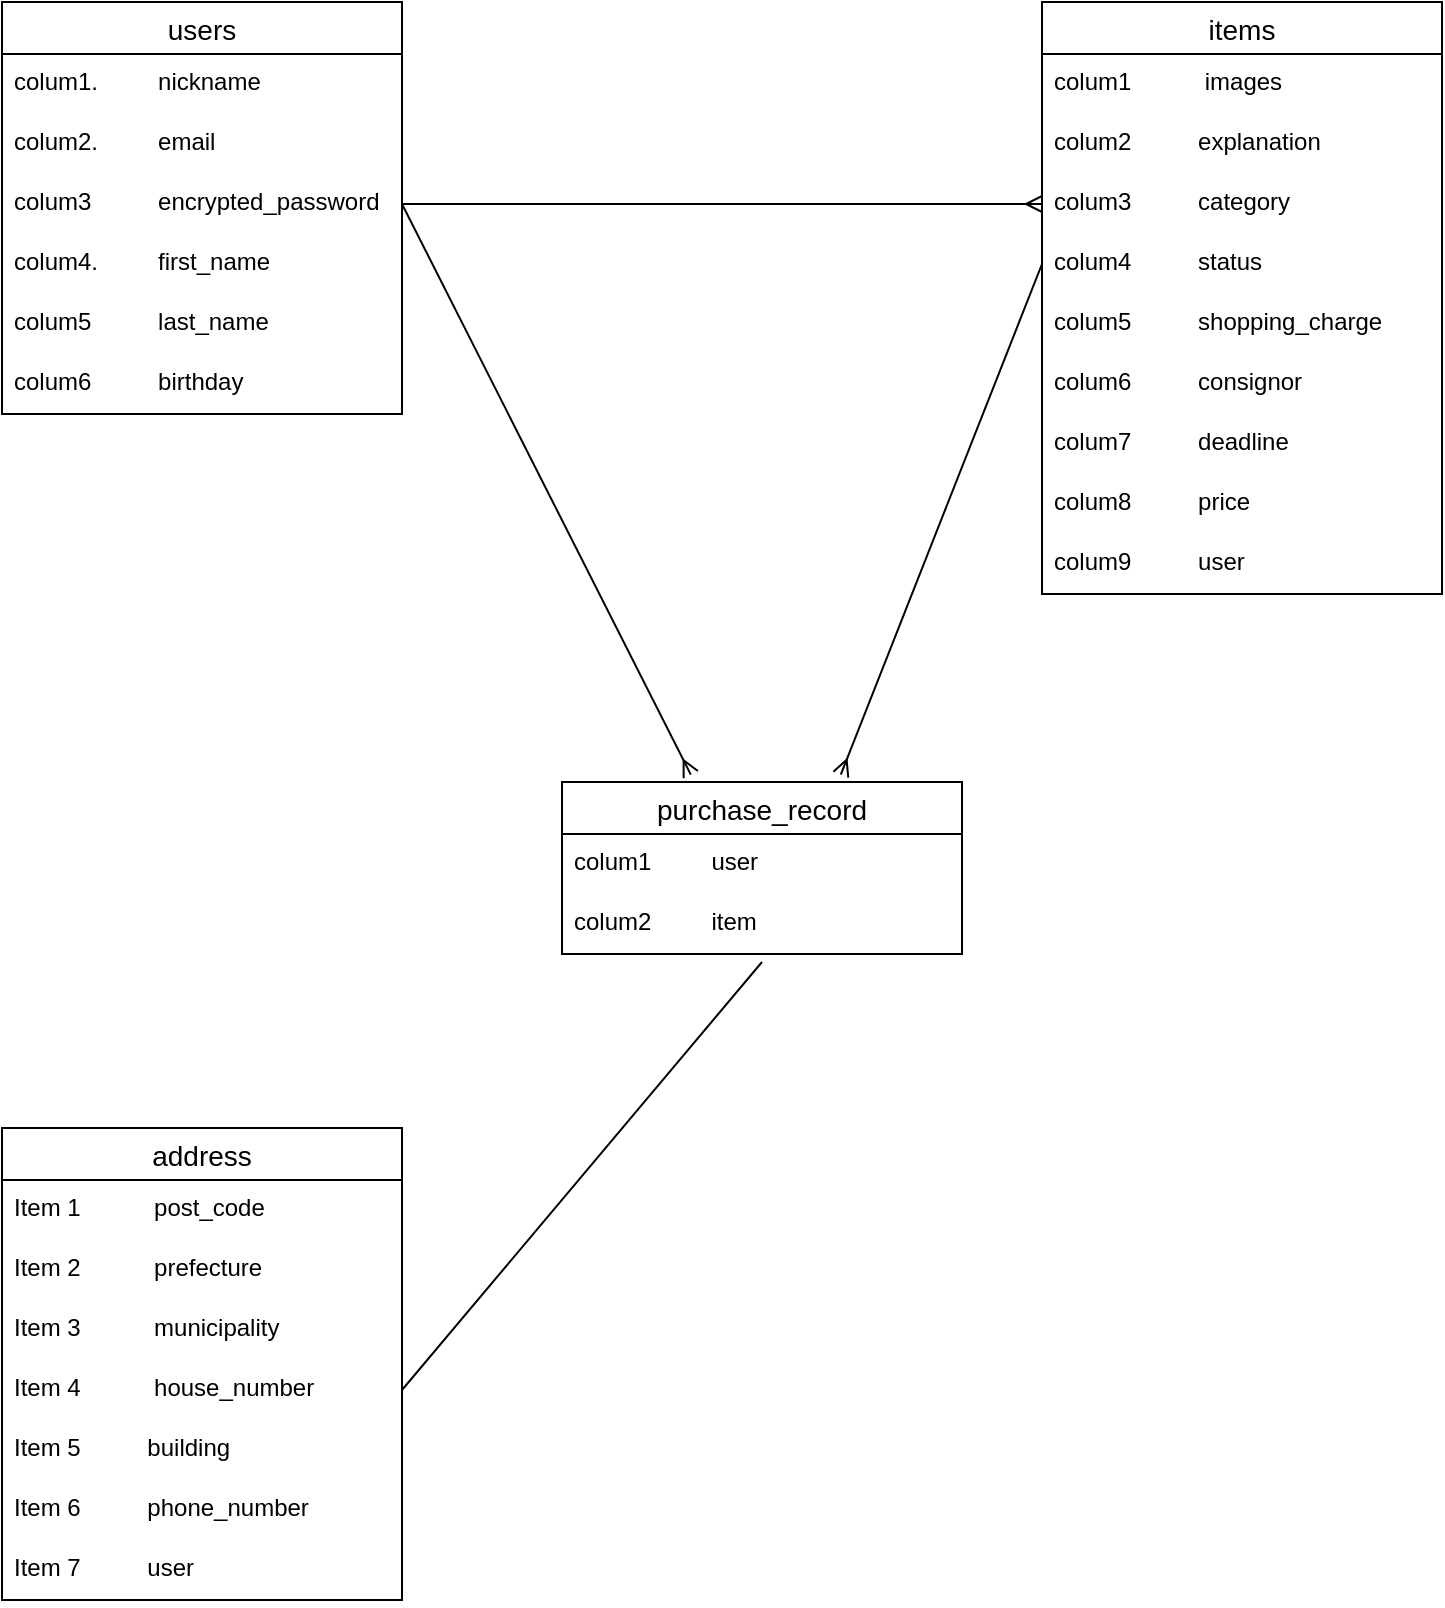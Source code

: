 <mxfile>
    <diagram id="UvjGHex2LTrV2KEg3lNG" name="ページ1">
        <mxGraphModel dx="827" dy="846" grid="1" gridSize="10" guides="1" tooltips="1" connect="1" arrows="1" fold="1" page="1" pageScale="1" pageWidth="827" pageHeight="1169" math="0" shadow="0">
            <root>
                <mxCell id="0"/>
                <mxCell id="1" parent="0"/>
                <mxCell id="2" value="users" style="swimlane;fontStyle=0;childLayout=stackLayout;horizontal=1;startSize=26;horizontalStack=0;resizeParent=1;resizeParentMax=0;resizeLast=0;collapsible=1;marginBottom=0;align=center;fontSize=14;" vertex="1" parent="1">
                    <mxGeometry x="80" y="40" width="200" height="206" as="geometry"/>
                </mxCell>
                <mxCell id="3" value="colum1.         nickname" style="text;strokeColor=none;fillColor=none;spacingLeft=4;spacingRight=4;overflow=hidden;rotatable=0;points=[[0,0.5],[1,0.5]];portConstraint=eastwest;fontSize=12;" vertex="1" parent="2">
                    <mxGeometry y="26" width="200" height="30" as="geometry"/>
                </mxCell>
                <mxCell id="4" value="colum2.         email" style="text;strokeColor=none;fillColor=none;spacingLeft=4;spacingRight=4;overflow=hidden;rotatable=0;points=[[0,0.5],[1,0.5]];portConstraint=eastwest;fontSize=12;" vertex="1" parent="2">
                    <mxGeometry y="56" width="200" height="30" as="geometry"/>
                </mxCell>
                <mxCell id="5" value="colum3          encrypted_password&#10;" style="text;strokeColor=none;fillColor=none;spacingLeft=4;spacingRight=4;overflow=hidden;rotatable=0;points=[[0,0.5],[1,0.5]];portConstraint=eastwest;fontSize=12;" vertex="1" parent="2">
                    <mxGeometry y="86" width="200" height="30" as="geometry"/>
                </mxCell>
                <mxCell id="43" value="colum4.         first_name         &#10;" style="text;strokeColor=none;fillColor=none;spacingLeft=4;spacingRight=4;overflow=hidden;rotatable=0;points=[[0,0.5],[1,0.5]];portConstraint=eastwest;fontSize=12;" vertex="1" parent="2">
                    <mxGeometry y="116" width="200" height="30" as="geometry"/>
                </mxCell>
                <mxCell id="44" value="colum5          last_name&#10;&#10;                     birthday&#10;&#10;               &#10;                     id&#10;            " style="text;strokeColor=none;fillColor=none;spacingLeft=4;spacingRight=4;overflow=hidden;rotatable=0;points=[[0,0.5],[1,0.5]];portConstraint=eastwest;fontSize=12;" vertex="1" parent="2">
                    <mxGeometry y="146" width="200" height="30" as="geometry"/>
                </mxCell>
                <mxCell id="45" value="colum6          birthday&#10;" style="text;strokeColor=none;fillColor=none;spacingLeft=4;spacingRight=4;overflow=hidden;rotatable=0;points=[[0,0.5],[1,0.5]];portConstraint=eastwest;fontSize=12;" vertex="1" parent="2">
                    <mxGeometry y="176" width="200" height="30" as="geometry"/>
                </mxCell>
                <mxCell id="6" value="items" style="swimlane;fontStyle=0;childLayout=stackLayout;horizontal=1;startSize=26;horizontalStack=0;resizeParent=1;resizeParentMax=0;resizeLast=0;collapsible=1;marginBottom=0;align=center;fontSize=14;" vertex="1" parent="1">
                    <mxGeometry x="600" y="40" width="200" height="296" as="geometry"/>
                </mxCell>
                <mxCell id="7" value="colum1           images" style="text;strokeColor=none;fillColor=none;spacingLeft=4;spacingRight=4;overflow=hidden;rotatable=0;points=[[0,0.5],[1,0.5]];portConstraint=eastwest;fontSize=12;" vertex="1" parent="6">
                    <mxGeometry y="26" width="200" height="30" as="geometry"/>
                </mxCell>
                <mxCell id="8" value="colum2          explanation" style="text;strokeColor=none;fillColor=none;spacingLeft=4;spacingRight=4;overflow=hidden;rotatable=0;points=[[0,0.5],[1,0.5]];portConstraint=eastwest;fontSize=12;" vertex="1" parent="6">
                    <mxGeometry y="56" width="200" height="30" as="geometry"/>
                </mxCell>
                <mxCell id="9" value="colum3          category&#10;" style="text;strokeColor=none;fillColor=none;spacingLeft=4;spacingRight=4;overflow=hidden;rotatable=0;points=[[0,0.5],[1,0.5]];portConstraint=eastwest;fontSize=12;" vertex="1" parent="6">
                    <mxGeometry y="86" width="200" height="30" as="geometry"/>
                </mxCell>
                <mxCell id="47" value="colum4          status&#10;" style="text;strokeColor=none;fillColor=none;spacingLeft=4;spacingRight=4;overflow=hidden;rotatable=0;points=[[0,0.5],[1,0.5]];portConstraint=eastwest;fontSize=12;" vertex="1" parent="6">
                    <mxGeometry y="116" width="200" height="30" as="geometry"/>
                </mxCell>
                <mxCell id="48" value="colum5          shopping_charge&#10;" style="text;strokeColor=none;fillColor=none;spacingLeft=4;spacingRight=4;overflow=hidden;rotatable=0;points=[[0,0.5],[1,0.5]];portConstraint=eastwest;fontSize=12;" vertex="1" parent="6">
                    <mxGeometry y="146" width="200" height="30" as="geometry"/>
                </mxCell>
                <mxCell id="49" value="colum6          consignor&#10;" style="text;strokeColor=none;fillColor=none;spacingLeft=4;spacingRight=4;overflow=hidden;rotatable=0;points=[[0,0.5],[1,0.5]];portConstraint=eastwest;fontSize=12;" vertex="1" parent="6">
                    <mxGeometry y="176" width="200" height="30" as="geometry"/>
                </mxCell>
                <mxCell id="62" value="colum7          deadline&#10;" style="text;strokeColor=none;fillColor=none;spacingLeft=4;spacingRight=4;overflow=hidden;rotatable=0;points=[[0,0.5],[1,0.5]];portConstraint=eastwest;fontSize=12;" vertex="1" parent="6">
                    <mxGeometry y="206" width="200" height="30" as="geometry"/>
                </mxCell>
                <mxCell id="65" value="colum8          price&#10;" style="text;strokeColor=none;fillColor=none;spacingLeft=4;spacingRight=4;overflow=hidden;rotatable=0;points=[[0,0.5],[1,0.5]];portConstraint=eastwest;fontSize=12;" vertex="1" parent="6">
                    <mxGeometry y="236" width="200" height="30" as="geometry"/>
                </mxCell>
                <mxCell id="50" value="colum9          user&#10;" style="text;strokeColor=none;fillColor=none;spacingLeft=4;spacingRight=4;overflow=hidden;rotatable=0;points=[[0,0.5],[1,0.5]];portConstraint=eastwest;fontSize=12;" vertex="1" parent="6">
                    <mxGeometry y="266" width="200" height="30" as="geometry"/>
                </mxCell>
                <mxCell id="23" value="purchase_record" style="swimlane;fontStyle=0;childLayout=stackLayout;horizontal=1;startSize=26;horizontalStack=0;resizeParent=1;resizeParentMax=0;resizeLast=0;collapsible=1;marginBottom=0;align=center;fontSize=14;" vertex="1" parent="1">
                    <mxGeometry x="360" y="430" width="200" height="86" as="geometry"/>
                </mxCell>
                <mxCell id="24" value="colum1         user" style="text;strokeColor=none;fillColor=none;spacingLeft=4;spacingRight=4;overflow=hidden;rotatable=0;points=[[0,0.5],[1,0.5]];portConstraint=eastwest;fontSize=12;" vertex="1" parent="23">
                    <mxGeometry y="26" width="200" height="30" as="geometry"/>
                </mxCell>
                <mxCell id="25" value="colum2         item" style="text;strokeColor=none;fillColor=none;spacingLeft=4;spacingRight=4;overflow=hidden;rotatable=0;points=[[0,0.5],[1,0.5]];portConstraint=eastwest;fontSize=12;" vertex="1" parent="23">
                    <mxGeometry y="56" width="200" height="30" as="geometry"/>
                </mxCell>
                <mxCell id="27" value="address" style="swimlane;fontStyle=0;childLayout=stackLayout;horizontal=1;startSize=26;horizontalStack=0;resizeParent=1;resizeParentMax=0;resizeLast=0;collapsible=1;marginBottom=0;align=center;fontSize=14;" vertex="1" parent="1">
                    <mxGeometry x="80" y="603" width="200" height="236" as="geometry"/>
                </mxCell>
                <mxCell id="28" value="Item 1           post_code" style="text;strokeColor=none;fillColor=none;spacingLeft=4;spacingRight=4;overflow=hidden;rotatable=0;points=[[0,0.5],[1,0.5]];portConstraint=eastwest;fontSize=12;" vertex="1" parent="27">
                    <mxGeometry y="26" width="200" height="30" as="geometry"/>
                </mxCell>
                <mxCell id="29" value="Item 2           prefecture" style="text;strokeColor=none;fillColor=none;spacingLeft=4;spacingRight=4;overflow=hidden;rotatable=0;points=[[0,0.5],[1,0.5]];portConstraint=eastwest;fontSize=12;" vertex="1" parent="27">
                    <mxGeometry y="56" width="200" height="30" as="geometry"/>
                </mxCell>
                <mxCell id="30" value="Item 3           municipality" style="text;strokeColor=none;fillColor=none;spacingLeft=4;spacingRight=4;overflow=hidden;rotatable=0;points=[[0,0.5],[1,0.5]];portConstraint=eastwest;fontSize=12;" vertex="1" parent="27">
                    <mxGeometry y="86" width="200" height="30" as="geometry"/>
                </mxCell>
                <mxCell id="51" value="Item 4           house_number" style="text;strokeColor=none;fillColor=none;spacingLeft=4;spacingRight=4;overflow=hidden;rotatable=0;points=[[0,0.5],[1,0.5]];portConstraint=eastwest;fontSize=12;" vertex="1" parent="27">
                    <mxGeometry y="116" width="200" height="30" as="geometry"/>
                </mxCell>
                <mxCell id="52" value="Item 5          building" style="text;strokeColor=none;fillColor=none;spacingLeft=4;spacingRight=4;overflow=hidden;rotatable=0;points=[[0,0.5],[1,0.5]];portConstraint=eastwest;fontSize=12;" vertex="1" parent="27">
                    <mxGeometry y="146" width="200" height="30" as="geometry"/>
                </mxCell>
                <mxCell id="53" value="Item 6          phone_number" style="text;strokeColor=none;fillColor=none;spacingLeft=4;spacingRight=4;overflow=hidden;rotatable=0;points=[[0,0.5],[1,0.5]];portConstraint=eastwest;fontSize=12;" vertex="1" parent="27">
                    <mxGeometry y="176" width="200" height="30" as="geometry"/>
                </mxCell>
                <mxCell id="54" value="Item 7          user" style="text;strokeColor=none;fillColor=none;spacingLeft=4;spacingRight=4;overflow=hidden;rotatable=0;points=[[0,0.5],[1,0.5]];portConstraint=eastwest;fontSize=12;" vertex="1" parent="27">
                    <mxGeometry y="206" width="200" height="30" as="geometry"/>
                </mxCell>
                <mxCell id="57" style="edgeStyle=none;html=1;exitX=1;exitY=0.5;exitDx=0;exitDy=0;entryX=0;entryY=0.5;entryDx=0;entryDy=0;strokeColor=default;endArrow=ERmany;endFill=0;" edge="1" parent="1" source="5" target="9">
                    <mxGeometry relative="1" as="geometry"/>
                </mxCell>
                <mxCell id="61" style="edgeStyle=none;html=1;exitX=1;exitY=0.5;exitDx=0;exitDy=0;endArrow=ERmany;endFill=0;strokeColor=default;entryX=0.322;entryY=-0.043;entryDx=0;entryDy=0;entryPerimeter=0;" edge="1" parent="1" source="5" target="23">
                    <mxGeometry relative="1" as="geometry">
                        <mxPoint x="420" y="420" as="targetPoint"/>
                    </mxGeometry>
                </mxCell>
                <mxCell id="63" style="edgeStyle=none;html=1;exitX=0;exitY=0.5;exitDx=0;exitDy=0;entryX=0.697;entryY=-0.043;entryDx=0;entryDy=0;endArrow=ERmany;endFill=0;strokeColor=default;entryPerimeter=0;" edge="1" parent="1" source="47" target="23">
                    <mxGeometry relative="1" as="geometry"/>
                </mxCell>
                <mxCell id="64" style="edgeStyle=none;html=1;exitX=1;exitY=0.5;exitDx=0;exitDy=0;endArrow=none;endFill=0;strokeColor=default;strokeWidth=1;" edge="1" parent="1" source="51">
                    <mxGeometry relative="1" as="geometry">
                        <mxPoint x="460" y="520" as="targetPoint"/>
                    </mxGeometry>
                </mxCell>
            </root>
        </mxGraphModel>
    </diagram>
</mxfile>